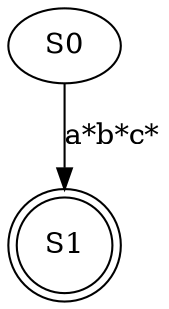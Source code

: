 digraph {
	S0 [label=S0]
	node [shape=doublecircle]
	S1 [label=S1]
	node [shape=circle]
	S0 -> S1 [label="a*b*c*"]
}
